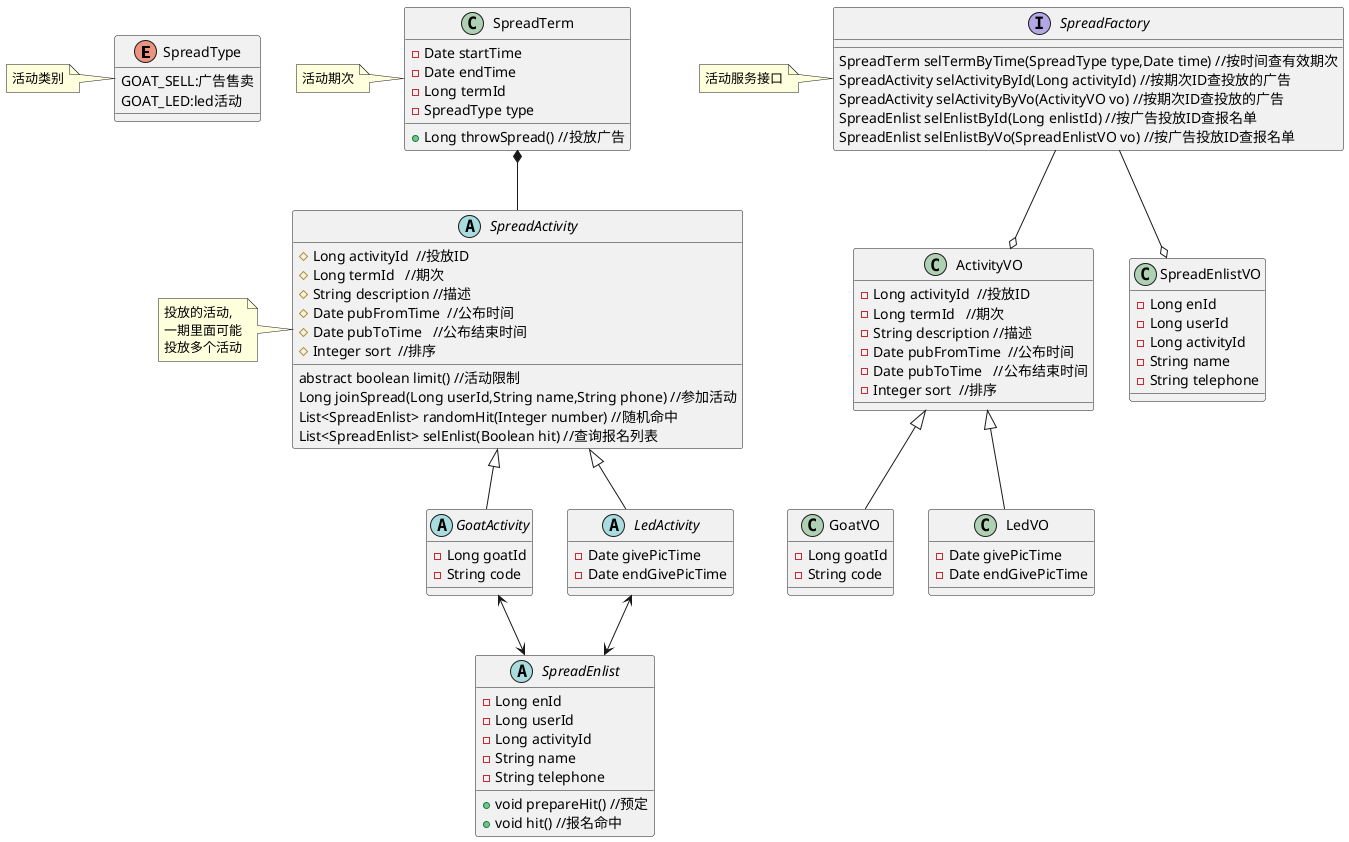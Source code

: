 @startuml

enum SpreadType{
GOAT_SELL:广告售卖
GOAT_LED:led活动
}

note left of SpreadType:活动类别

class SpreadTerm{
-Date startTime
-Date endTime
-Long termId
-SpreadType type

+Long throwSpread() //投放广告
}

note left of SpreadTerm:活动期次

abstract class SpreadActivity{
#Long activityId  //投放ID
#Long termId   //期次
#String description //描述
#Date pubFromTime  //公布时间
#Date pubToTime   //公布结束时间
#Integer sort  //排序

abstract boolean limit() //活动限制
Long joinSpread(Long userId,String name,String phone) //参加活动
List<SpreadEnlist> randomHit(Integer number) //随机命中
List<SpreadEnlist> selEnlist(Boolean hit) //查询报名列表
}

note left of SpreadActivity:投放的活动,\n一期里面可能\n投放多个活动

abstract class GoatActivity{
-Long goatId
-String code
}

class ActivityVO{
-Long activityId  //投放ID
-Long termId   //期次
-String description //描述
-Date pubFromTime  //公布时间
-Date pubToTime   //公布结束时间
-Integer sort  //排序
}

class GoatVO{
-Long goatId
-String code
}

abstract class LedActivity{
-Date givePicTime
-Date endGivePicTime
}

class LedVO{
-Date givePicTime
-Date endGivePicTime
}

abstract class SpreadEnlist{
-Long enId
-Long userId
-Long activityId
-String name
-String telephone

+void prepareHit() //预定
+void hit() //报名命中
}

class SpreadEnlistVO{
-Long enId
-Long userId
-Long activityId
-String name
-String telephone
}

interface SpreadFactory{
SpreadTerm selTermByTime(SpreadType type,Date time) //按时间查有效期次
SpreadActivity selActivityById(Long activityId) //按期次ID查投放的广告
SpreadActivity selActivityByVo(ActivityVO vo) //按期次ID查投放的广告
SpreadEnlist selEnlistById(Long enlistId) //按广告投放ID查报名单
SpreadEnlist selEnlistByVo(SpreadEnlistVO vo) //按广告投放ID查报名单

}

note left of SpreadFactory:活动服务接口
SpreadActivity <|-- GoatActivity

SpreadActivity <|-- LedActivity

SpreadTerm *-- SpreadActivity

GoatActivity <--> SpreadEnlist
LedActivity <--> SpreadEnlist
SpreadFactory --o SpreadEnlistVO
SpreadFactory --o ActivityVO
ActivityVO <|-- LedVO
ActivityVO <|-- GoatVO

@enduml
